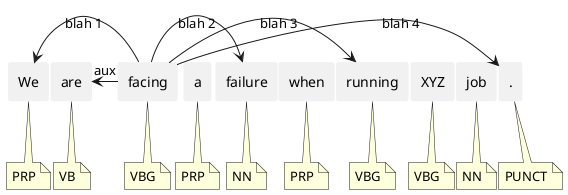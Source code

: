 @startuml
skinparam ranksep 0
skinparam nodesep 1

rectangle W1 as "We" #line:transparent
note bottom of W1
    PRP
end note

rectangle W2 as "are" #line:transparent
note bottom of W2
    VB
end note

rectangle W3 as "facing" #line:transparent
note bottom of W3
    VBG
end note

rectangle W4 as "a" #line:transparent
note bottom of W4
    PRP
end note

rectangle W5 as "failure" #line:transparent
note bottom of W5
    NN
end note

rectangle W6 as "when" #line:transparent
note bottom of W6
     PRP
end note

rectangle W7 as "running" #line:transparent
note bottom of W7
    VBG
end note

rectangle W8 as "XYZ" #line:transparent
note bottom of W8
    VBG
end note

rectangle W9 as "job" #line:transparent
note bottom of W9
    NN
end note

rectangle W10 as "." #line:transparent
note bottom of W10
    PUNCT
end note

W1 -r-> W2 #transparent
W2 -r-> W3 #transparent
W3 -r-> W4 #transparent
W4 -r-> W5 #transparent
W5 -r-> W6 #transparent
W6 -r-> W7 #transparent
W7 -r-> W8 #transparent
W8 -r-> W9 #transparent
W9 -r-> W10 #transparent
'Handling directional edges with PlantUML syntax
W3 -l--> W1 : "blah 1"
W3 -r--> W7 : "blah 3"
W3 -r--> W5 : "blah 2"
W3 -r--> W10 : "blah 4"
W3 -> W2 : "aux"

@enduml
